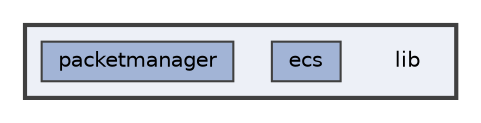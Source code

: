 digraph "lib"
{
 // LATEX_PDF_SIZE
  bgcolor="transparent";
  edge [fontname=Helvetica,fontsize=10,labelfontname=Helvetica,labelfontsize=10];
  node [fontname=Helvetica,fontsize=10,shape=box,height=0.2,width=0.4];
  compound=true
  subgraph clusterdir_97aefd0d527b934f1d99a682da8fe6a9 {
    graph [ bgcolor="#edf0f7", pencolor="grey25", label="", fontname=Helvetica,fontsize=10 style="filled,bold", URL="dir_97aefd0d527b934f1d99a682da8fe6a9.html",tooltip=""]
    dir_97aefd0d527b934f1d99a682da8fe6a9 [shape=plaintext, label="lib"];
  dir_9a82fcd66fc602aa1cf55c52ea6b7a1e [label="ecs", fillcolor="#a2b4d6", color="grey25", style="filled", URL="dir_9a82fcd66fc602aa1cf55c52ea6b7a1e.html",tooltip=""];
  dir_8013b74ab1520516afa2f9c3bc9eae80 [label="packetmanager", fillcolor="#a2b4d6", color="grey25", style="filled", URL="dir_8013b74ab1520516afa2f9c3bc9eae80.html",tooltip=""];
  }
}

